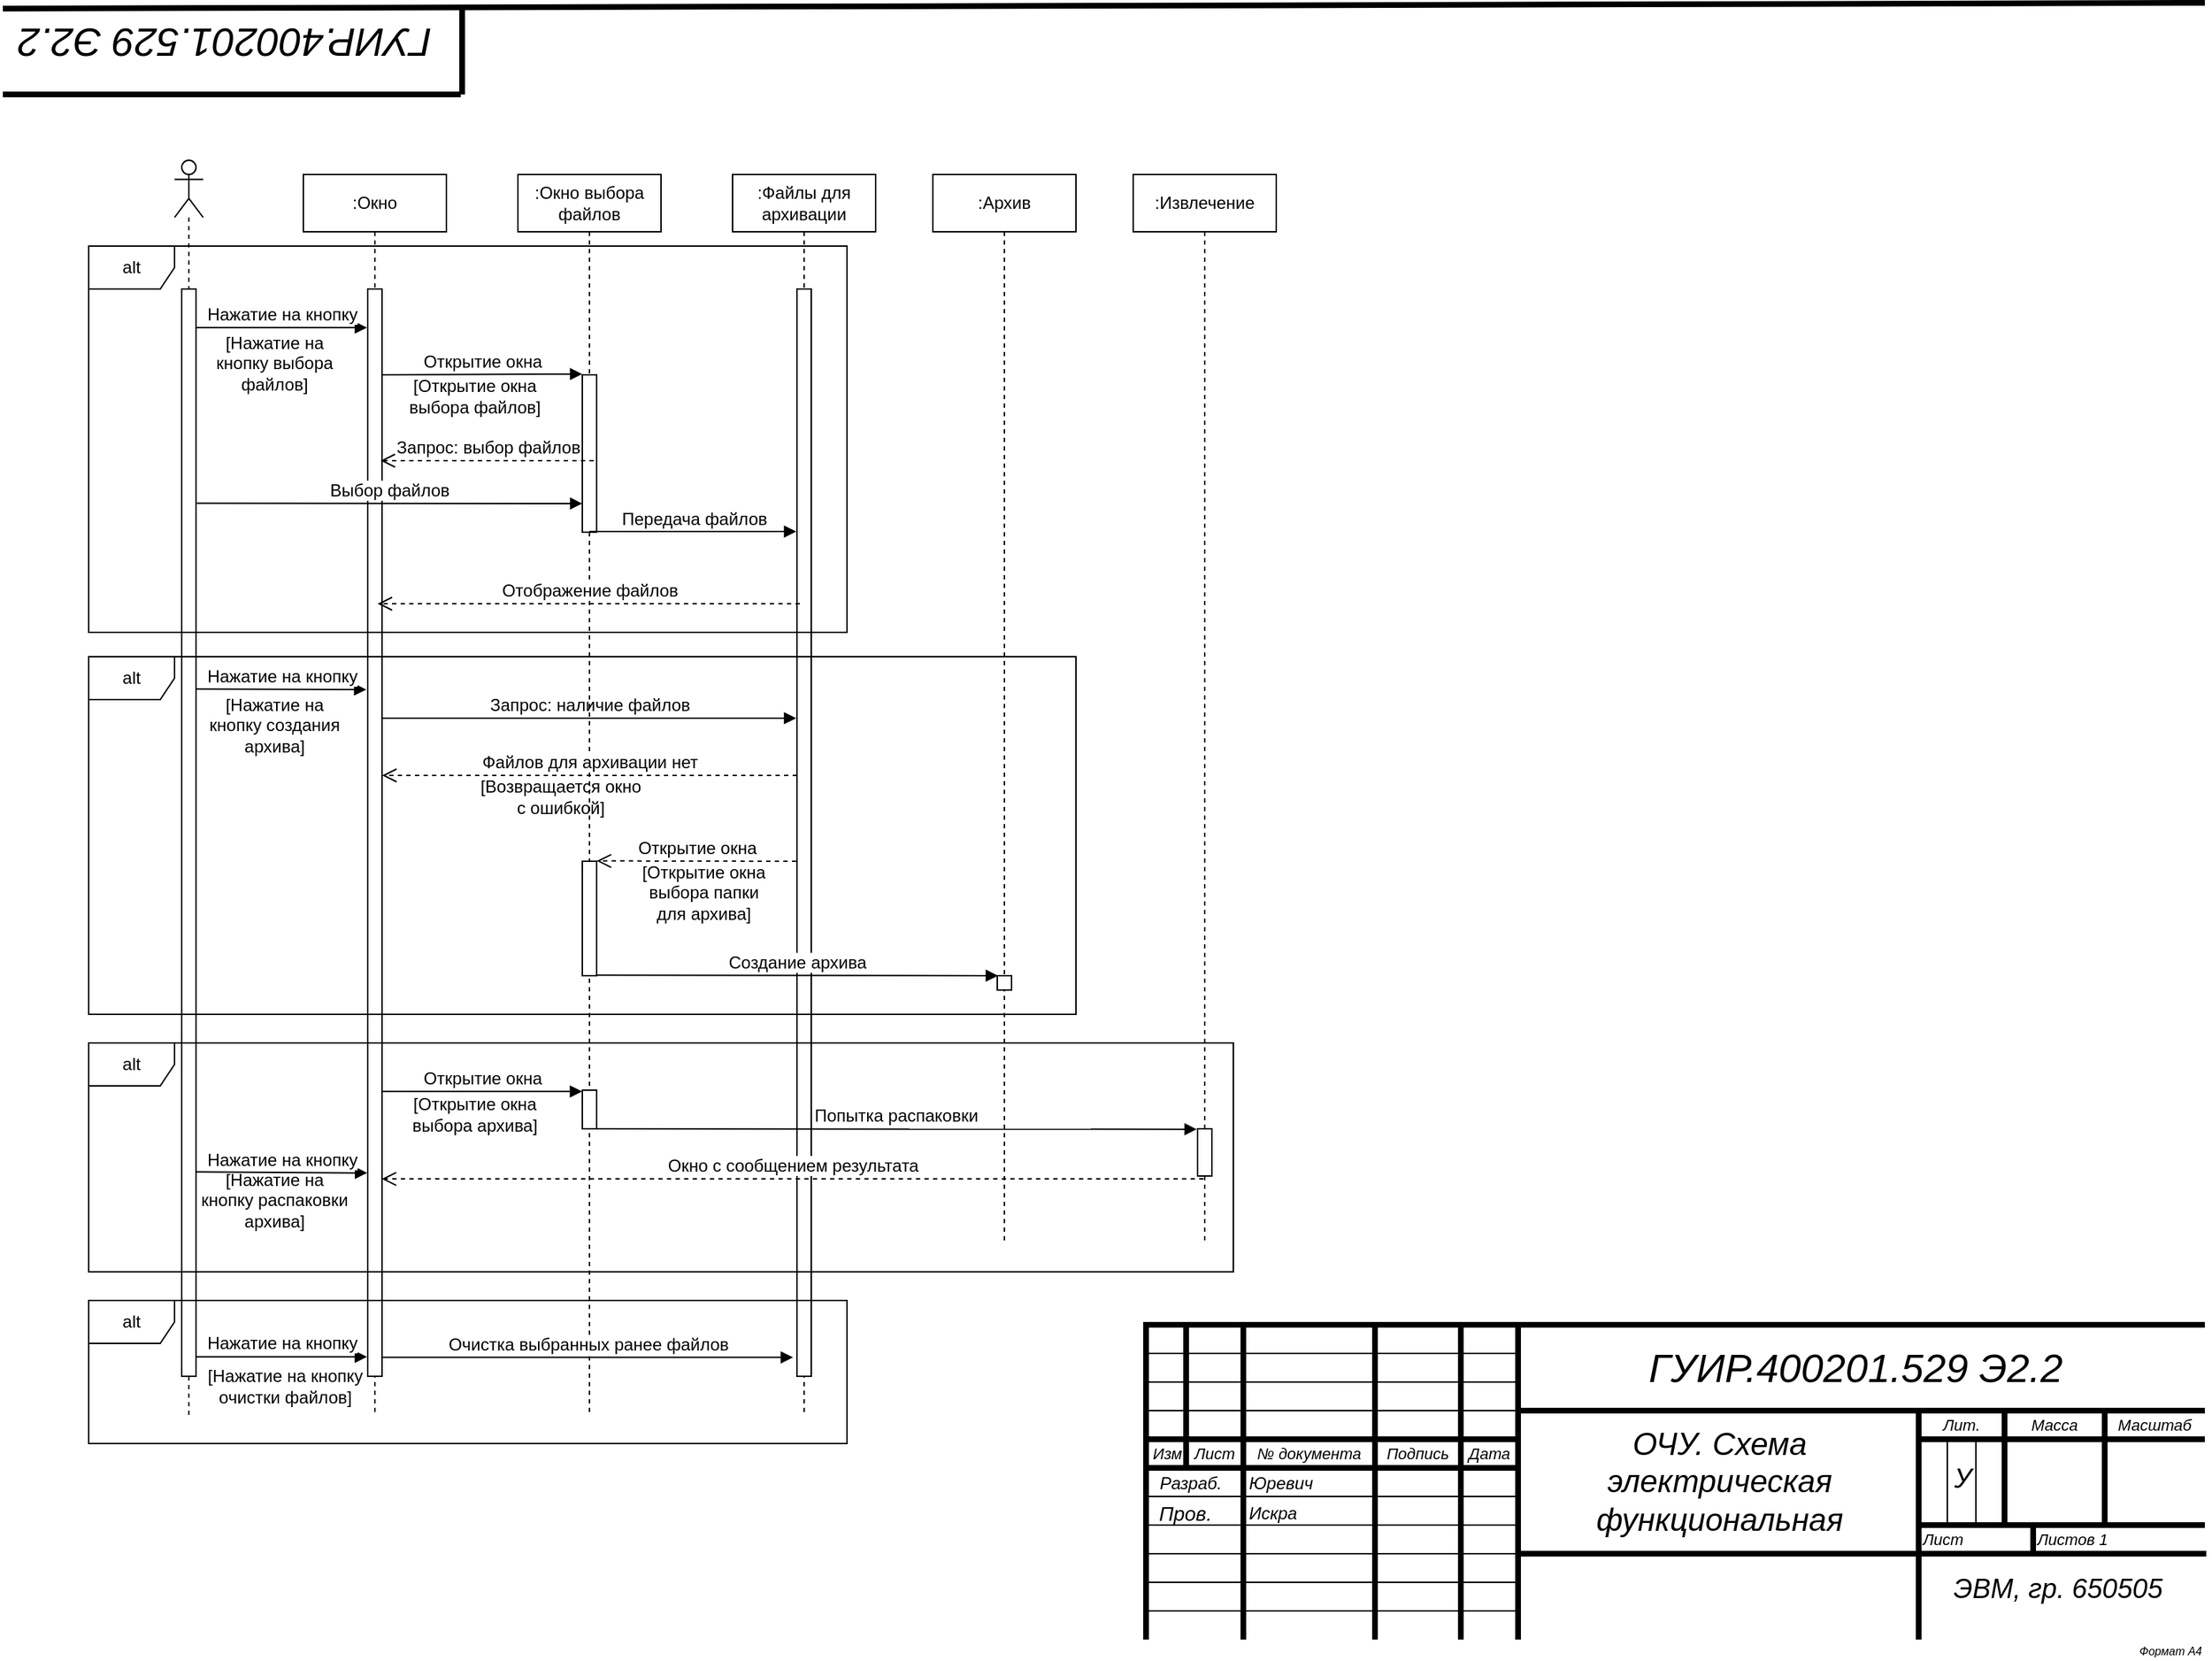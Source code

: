 <mxfile version="15.9.4" type="device"><diagram id="2gvVN6To1PtJv2spW5QZ" name="ОЧС"><mxGraphModel dx="377" dy="-80" grid="1" gridSize="10" guides="1" tooltips="1" connect="1" arrows="1" fold="1" page="1" pageScale="1" pageWidth="827" pageHeight="1169" math="0" shadow="0"><root><mxCell id="0"/><mxCell id="XRk5HXlgAd7yPp92EKwB-1" value="Соединительная линия" style="" parent="0"/><mxCell id="trj3cL9KiNtMHXFY_Z1T-5" value="" style="shape=umlLifeline;participant=umlActor;perimeter=lifelinePerimeter;whiteSpace=wrap;html=1;container=1;collapsible=0;recursiveResize=0;verticalAlign=top;spacingTop=36;outlineConnect=0;" vertex="1" parent="XRk5HXlgAd7yPp92EKwB-1"><mxGeometry x="1780" y="1283" width="20" height="877" as="geometry"/></mxCell><mxCell id="trj3cL9KiNtMHXFY_Z1T-6" value="" style="html=1;points=[];perimeter=orthogonalPerimeter;" vertex="1" parent="trj3cL9KiNtMHXFY_Z1T-5"><mxGeometry x="5" y="90" width="10" height="760" as="geometry"/></mxCell><mxCell id="trj3cL9KiNtMHXFY_Z1T-7" value=":Окно" style="shape=umlLifeline;perimeter=lifelinePerimeter;whiteSpace=wrap;html=1;container=1;collapsible=0;recursiveResize=0;outlineConnect=0;" vertex="1" parent="XRk5HXlgAd7yPp92EKwB-1"><mxGeometry x="1870" y="1293" width="100" height="867" as="geometry"/></mxCell><mxCell id="trj3cL9KiNtMHXFY_Z1T-11" value="" style="html=1;points=[];perimeter=orthogonalPerimeter;" vertex="1" parent="trj3cL9KiNtMHXFY_Z1T-7"><mxGeometry x="45" y="80" width="10" height="760" as="geometry"/></mxCell><mxCell id="trj3cL9KiNtMHXFY_Z1T-39" value="Запрос: наличие файлов" style="html=1;verticalAlign=bottom;endArrow=block;rounded=0;fontSize=12;sourcePerimeterSpacing=0;targetPerimeterSpacing=0;" edge="1" parent="trj3cL9KiNtMHXFY_Z1T-7"><mxGeometry width="80" relative="1" as="geometry"><mxPoint x="55" y="380" as="sourcePoint"/><mxPoint x="344.5" y="380" as="targetPoint"/></mxGeometry></mxCell><mxCell id="trj3cL9KiNtMHXFY_Z1T-8" value=":Файлы для&lt;br&gt;архивации" style="shape=umlLifeline;perimeter=lifelinePerimeter;whiteSpace=wrap;html=1;container=1;collapsible=0;recursiveResize=0;outlineConnect=0;" vertex="1" parent="XRk5HXlgAd7yPp92EKwB-1"><mxGeometry x="2170" y="1293" width="100" height="867" as="geometry"/></mxCell><mxCell id="trj3cL9KiNtMHXFY_Z1T-26" value="" style="html=1;points=[];perimeter=orthogonalPerimeter;fontSize=12;" vertex="1" parent="trj3cL9KiNtMHXFY_Z1T-8"><mxGeometry x="45" y="80" width="10" height="760" as="geometry"/></mxCell><mxCell id="trj3cL9KiNtMHXFY_Z1T-9" value=":Архив" style="shape=umlLifeline;perimeter=lifelinePerimeter;whiteSpace=wrap;html=1;container=1;collapsible=0;recursiveResize=0;outlineConnect=0;" vertex="1" parent="XRk5HXlgAd7yPp92EKwB-1"><mxGeometry x="2310" y="1293" width="100" height="747" as="geometry"/></mxCell><mxCell id="trj3cL9KiNtMHXFY_Z1T-46" value="" style="html=1;points=[];perimeter=orthogonalPerimeter;fontSize=12;" vertex="1" parent="trj3cL9KiNtMHXFY_Z1T-9"><mxGeometry x="45" y="560" width="10" height="10" as="geometry"/></mxCell><mxCell id="trj3cL9KiNtMHXFY_Z1T-10" value=":Извлечение" style="shape=umlLifeline;perimeter=lifelinePerimeter;whiteSpace=wrap;html=1;container=1;collapsible=0;recursiveResize=0;outlineConnect=0;" vertex="1" parent="XRk5HXlgAd7yPp92EKwB-1"><mxGeometry x="2450" y="1293" width="100" height="747" as="geometry"/></mxCell><mxCell id="trj3cL9KiNtMHXFY_Z1T-60" value="" style="html=1;points=[];perimeter=orthogonalPerimeter;fontSize=12;" vertex="1" parent="trj3cL9KiNtMHXFY_Z1T-10"><mxGeometry x="45" y="667" width="10" height="33" as="geometry"/></mxCell><mxCell id="trj3cL9KiNtMHXFY_Z1T-14" value="&lt;font style=&quot;font-size: 12px&quot;&gt;[Нажатие на кнопку выбора файлов]&lt;/font&gt;" style="text;html=1;strokeColor=none;fillColor=none;align=center;verticalAlign=middle;whiteSpace=wrap;rounded=0;" vertex="1" parent="XRk5HXlgAd7yPp92EKwB-1"><mxGeometry x="1800" y="1410" width="100" height="30" as="geometry"/></mxCell><mxCell id="trj3cL9KiNtMHXFY_Z1T-15" value=":Окно выбора файлов" style="shape=umlLifeline;perimeter=lifelinePerimeter;whiteSpace=wrap;html=1;container=1;collapsible=0;recursiveResize=0;outlineConnect=0;fontSize=12;" vertex="1" parent="XRk5HXlgAd7yPp92EKwB-1"><mxGeometry x="2020" y="1293" width="100" height="867" as="geometry"/></mxCell><mxCell id="trj3cL9KiNtMHXFY_Z1T-16" value="" style="html=1;points=[];perimeter=orthogonalPerimeter;fontSize=12;" vertex="1" parent="trj3cL9KiNtMHXFY_Z1T-15"><mxGeometry x="45" y="140" width="10" height="110" as="geometry"/></mxCell><mxCell id="trj3cL9KiNtMHXFY_Z1T-41" value="&lt;font style=&quot;font-size: 12px&quot;&gt;[Возвращается окно с ошибкой]&lt;/font&gt;" style="text;html=1;strokeColor=none;fillColor=none;align=center;verticalAlign=middle;whiteSpace=wrap;rounded=0;" vertex="1" parent="trj3cL9KiNtMHXFY_Z1T-15"><mxGeometry x="-30" y="420" width="120" height="30" as="geometry"/></mxCell><mxCell id="trj3cL9KiNtMHXFY_Z1T-42" value="" style="html=1;points=[];perimeter=orthogonalPerimeter;fontSize=12;" vertex="1" parent="trj3cL9KiNtMHXFY_Z1T-15"><mxGeometry x="45" y="480" width="10" height="80" as="geometry"/></mxCell><mxCell id="trj3cL9KiNtMHXFY_Z1T-44" value="Открытие окна" style="html=1;verticalAlign=bottom;endArrow=open;dashed=1;endSize=8;rounded=0;fontSize=12;sourcePerimeterSpacing=0;targetPerimeterSpacing=0;entryX=1.008;entryY=-0.003;entryDx=0;entryDy=0;entryPerimeter=0;" edge="1" parent="trj3cL9KiNtMHXFY_Z1T-15" target="trj3cL9KiNtMHXFY_Z1T-42"><mxGeometry relative="1" as="geometry"><mxPoint x="194.5" y="480" as="sourcePoint"/><mxPoint x="75" y="480" as="targetPoint"/></mxGeometry></mxCell><mxCell id="trj3cL9KiNtMHXFY_Z1T-59" value="Попытка распаковки" style="html=1;verticalAlign=bottom;endArrow=block;rounded=0;fontSize=12;sourcePerimeterSpacing=0;targetPerimeterSpacing=0;entryX=-0.058;entryY=0.011;entryDx=0;entryDy=0;entryPerimeter=0;" edge="1" parent="trj3cL9KiNtMHXFY_Z1T-15" target="trj3cL9KiNtMHXFY_Z1T-60"><mxGeometry width="80" relative="1" as="geometry"><mxPoint x="55" y="667" as="sourcePoint"/><mxPoint x="135" y="667" as="targetPoint"/></mxGeometry></mxCell><mxCell id="trj3cL9KiNtMHXFY_Z1T-61" value="" style="html=1;points=[];perimeter=orthogonalPerimeter;fontSize=12;" vertex="1" parent="trj3cL9KiNtMHXFY_Z1T-15"><mxGeometry x="45" y="640" width="10" height="27" as="geometry"/></mxCell><mxCell id="trj3cL9KiNtMHXFY_Z1T-19" value="Открытие окна" style="html=1;verticalAlign=bottom;endArrow=block;rounded=0;fontSize=12;sourcePerimeterSpacing=0;targetPerimeterSpacing=0;entryX=-0.006;entryY=-0.005;entryDx=0;entryDy=0;entryPerimeter=0;" edge="1" parent="XRk5HXlgAd7yPp92EKwB-1" target="trj3cL9KiNtMHXFY_Z1T-16"><mxGeometry width="80" relative="1" as="geometry"><mxPoint x="1925" y="1433" as="sourcePoint"/><mxPoint x="2060.5" y="1433" as="targetPoint"/></mxGeometry></mxCell><mxCell id="trj3cL9KiNtMHXFY_Z1T-20" value="&lt;font style=&quot;font-size: 12px&quot;&gt;[Открытие окна выбора файлов]&lt;/font&gt;" style="text;html=1;strokeColor=none;fillColor=none;align=center;verticalAlign=middle;whiteSpace=wrap;rounded=0;" vertex="1" parent="XRk5HXlgAd7yPp92EKwB-1"><mxGeometry x="1940" y="1433" width="100" height="30" as="geometry"/></mxCell><mxCell id="trj3cL9KiNtMHXFY_Z1T-21" value="Запрос: выбор файлов" style="html=1;verticalAlign=bottom;endArrow=open;dashed=1;endSize=8;rounded=0;fontSize=12;sourcePerimeterSpacing=0;targetPerimeterSpacing=0;" edge="1" parent="XRk5HXlgAd7yPp92EKwB-1"><mxGeometry relative="1" as="geometry"><mxPoint x="2073" y="1493" as="sourcePoint"/><mxPoint x="1924" y="1493" as="targetPoint"/></mxGeometry></mxCell><mxCell id="trj3cL9KiNtMHXFY_Z1T-22" value="Выбор файлов" style="html=1;verticalAlign=bottom;endArrow=block;rounded=0;fontSize=12;sourcePerimeterSpacing=0;targetPerimeterSpacing=0;entryX=-0.003;entryY=0.818;entryDx=0;entryDy=0;entryPerimeter=0;exitX=1.059;exitY=0.197;exitDx=0;exitDy=0;exitPerimeter=0;" edge="1" parent="XRk5HXlgAd7yPp92EKwB-1" source="trj3cL9KiNtMHXFY_Z1T-6" target="trj3cL9KiNtMHXFY_Z1T-16"><mxGeometry width="80" relative="1" as="geometry"><mxPoint x="1810" y="1523" as="sourcePoint"/><mxPoint x="2060" y="1523" as="targetPoint"/></mxGeometry></mxCell><mxCell id="trj3cL9KiNtMHXFY_Z1T-25" value="Передача файлов" style="html=1;verticalAlign=bottom;endArrow=block;rounded=0;fontSize=12;sourcePerimeterSpacing=0;targetPerimeterSpacing=0;" edge="1" parent="XRk5HXlgAd7yPp92EKwB-1"><mxGeometry width="80" relative="1" as="geometry"><mxPoint x="2070" y="1542.52" as="sourcePoint"/><mxPoint x="2214.5" y="1542.52" as="targetPoint"/></mxGeometry></mxCell><mxCell id="trj3cL9KiNtMHXFY_Z1T-35" value="Отображение файлов" style="html=1;verticalAlign=bottom;endArrow=open;dashed=1;endSize=8;rounded=0;fontSize=12;sourcePerimeterSpacing=0;targetPerimeterSpacing=0;" edge="1" parent="XRk5HXlgAd7yPp92EKwB-1"><mxGeometry relative="1" as="geometry"><mxPoint x="2217" y="1593" as="sourcePoint"/><mxPoint x="1921.929" y="1593" as="targetPoint"/></mxGeometry></mxCell><mxCell id="trj3cL9KiNtMHXFY_Z1T-37" value="Нажатие на кнопку" style="html=1;verticalAlign=bottom;endArrow=block;rounded=0;fontSize=12;sourcePerimeterSpacing=0;targetPerimeterSpacing=0;exitX=1.033;exitY=0.368;exitDx=0;exitDy=0;exitPerimeter=0;" edge="1" parent="XRk5HXlgAd7yPp92EKwB-1" source="trj3cL9KiNtMHXFY_Z1T-6"><mxGeometry width="80" relative="1" as="geometry"><mxPoint x="1800" y="1653" as="sourcePoint"/><mxPoint x="1914" y="1653" as="targetPoint"/></mxGeometry></mxCell><mxCell id="trj3cL9KiNtMHXFY_Z1T-38" value="&lt;font style=&quot;font-size: 12px&quot;&gt;[Нажатие на кнопку создания архива]&lt;/font&gt;" style="text;html=1;strokeColor=none;fillColor=none;align=center;verticalAlign=middle;whiteSpace=wrap;rounded=0;" vertex="1" parent="XRk5HXlgAd7yPp92EKwB-1"><mxGeometry x="1800" y="1663" width="100" height="30" as="geometry"/></mxCell><mxCell id="trj3cL9KiNtMHXFY_Z1T-40" value="Файлов для архивации нет" style="html=1;verticalAlign=bottom;endArrow=open;dashed=1;endSize=8;rounded=0;fontSize=12;sourcePerimeterSpacing=0;targetPerimeterSpacing=0;" edge="1" parent="XRk5HXlgAd7yPp92EKwB-1"><mxGeometry relative="1" as="geometry"><mxPoint x="2215" y="1713" as="sourcePoint"/><mxPoint x="1925.1" y="1713" as="targetPoint"/></mxGeometry></mxCell><mxCell id="trj3cL9KiNtMHXFY_Z1T-45" value="&lt;font style=&quot;font-size: 12px&quot;&gt;[Открытие окна выбора папки для архива]&lt;/font&gt;" style="text;html=1;strokeColor=none;fillColor=none;align=center;verticalAlign=middle;whiteSpace=wrap;rounded=0;" vertex="1" parent="XRk5HXlgAd7yPp92EKwB-1"><mxGeometry x="2100" y="1780" width="100" height="30" as="geometry"/></mxCell><mxCell id="trj3cL9KiNtMHXFY_Z1T-47" value="Создание архива" style="html=1;verticalAlign=bottom;endArrow=block;rounded=0;fontSize=12;sourcePerimeterSpacing=0;targetPerimeterSpacing=0;exitX=0.932;exitY=0.995;exitDx=0;exitDy=0;exitPerimeter=0;" edge="1" parent="XRk5HXlgAd7yPp92EKwB-1" source="trj3cL9KiNtMHXFY_Z1T-42"><mxGeometry width="80" relative="1" as="geometry"><mxPoint x="2096" y="1853" as="sourcePoint"/><mxPoint x="2355.5" y="1853" as="targetPoint"/></mxGeometry></mxCell><mxCell id="trj3cL9KiNtMHXFY_Z1T-50" value="Нажатие на кнопку" style="html=1;verticalAlign=bottom;endArrow=block;rounded=0;fontSize=12;sourcePerimeterSpacing=0;targetPerimeterSpacing=0;exitX=1.004;exitY=0.812;exitDx=0;exitDy=0;entryX=-0.038;entryY=0.813;entryDx=0;entryDy=0;entryPerimeter=0;exitPerimeter=0;" edge="1" parent="XRk5HXlgAd7yPp92EKwB-1" source="trj3cL9KiNtMHXFY_Z1T-6" target="trj3cL9KiNtMHXFY_Z1T-11"><mxGeometry width="80" relative="1" as="geometry"><mxPoint x="1900" y="1970" as="sourcePoint"/><mxPoint x="1910" y="1991" as="targetPoint"/></mxGeometry></mxCell><mxCell id="trj3cL9KiNtMHXFY_Z1T-52" value="&lt;font style=&quot;font-size: 12px&quot;&gt;[Нажатие на кнопку распаковки архива]&lt;/font&gt;" style="text;html=1;strokeColor=none;fillColor=none;align=center;verticalAlign=middle;whiteSpace=wrap;rounded=0;" vertex="1" parent="XRk5HXlgAd7yPp92EKwB-1"><mxGeometry x="1795" y="1980" width="110" height="60" as="geometry"/></mxCell><mxCell id="trj3cL9KiNtMHXFY_Z1T-57" value="Открытие окна" style="html=1;verticalAlign=bottom;endArrow=block;rounded=0;fontSize=12;sourcePerimeterSpacing=0;targetPerimeterSpacing=0;entryX=-0.015;entryY=0.034;entryDx=0;entryDy=0;entryPerimeter=0;" edge="1" parent="XRk5HXlgAd7yPp92EKwB-1" source="trj3cL9KiNtMHXFY_Z1T-11" target="trj3cL9KiNtMHXFY_Z1T-61"><mxGeometry width="80" relative="1" as="geometry"><mxPoint x="1985.44" y="1940" as="sourcePoint"/><mxPoint x="2065.44" y="1940" as="targetPoint"/></mxGeometry></mxCell><mxCell id="trj3cL9KiNtMHXFY_Z1T-58" value="&lt;font style=&quot;font-size: 12px&quot;&gt;[Открытие окна выбора архива]&lt;/font&gt;" style="text;html=1;strokeColor=none;fillColor=none;align=center;verticalAlign=middle;whiteSpace=wrap;rounded=0;" vertex="1" parent="XRk5HXlgAd7yPp92EKwB-1"><mxGeometry x="1940" y="1935" width="100" height="30" as="geometry"/></mxCell><mxCell id="trj3cL9KiNtMHXFY_Z1T-62" value="Окно с сообщением результата" style="html=1;verticalAlign=bottom;endArrow=open;dashed=1;endSize=8;rounded=0;fontSize=12;sourcePerimeterSpacing=0;targetPerimeterSpacing=0;exitX=-0.086;exitY=1.062;exitDx=0;exitDy=0;exitPerimeter=0;" edge="1" parent="XRk5HXlgAd7yPp92EKwB-1"><mxGeometry relative="1" as="geometry"><mxPoint x="2499.14" y="1995.046" as="sourcePoint"/><mxPoint x="1924.81" y="1995.046" as="targetPoint"/></mxGeometry></mxCell><mxCell id="trj3cL9KiNtMHXFY_Z1T-64" value="Нажатие на кнопку" style="html=1;verticalAlign=bottom;endArrow=block;rounded=0;fontSize=12;sourcePerimeterSpacing=0;targetPerimeterSpacing=0;" edge="1" parent="XRk5HXlgAd7yPp92EKwB-1"><mxGeometry width="80" relative="1" as="geometry"><mxPoint x="1795" y="2119.43" as="sourcePoint"/><mxPoint x="1914.5" y="2119.43" as="targetPoint"/></mxGeometry></mxCell><mxCell id="trj3cL9KiNtMHXFY_Z1T-65" value="&lt;font style=&quot;font-size: 12px&quot;&gt;[Нажатие на кнопку очистки файлов]&lt;/font&gt;" style="text;html=1;strokeColor=none;fillColor=none;align=center;verticalAlign=middle;whiteSpace=wrap;rounded=0;" vertex="1" parent="XRk5HXlgAd7yPp92EKwB-1"><mxGeometry x="1800" y="2110" width="115" height="60" as="geometry"/></mxCell><mxCell id="trj3cL9KiNtMHXFY_Z1T-66" value="Очистка выбранных ранее файлов" style="html=1;verticalAlign=bottom;endArrow=block;rounded=0;fontSize=12;sourcePerimeterSpacing=0;targetPerimeterSpacing=0;entryX=-0.276;entryY=0.997;entryDx=0;entryDy=0;entryPerimeter=0;" edge="1" parent="XRk5HXlgAd7yPp92EKwB-1"><mxGeometry width="80" relative="1" as="geometry"><mxPoint x="1925" y="2119.81" as="sourcePoint"/><mxPoint x="2212.24" y="2119.81" as="targetPoint"/></mxGeometry></mxCell><mxCell id="trj3cL9KiNtMHXFY_Z1T-72" value="Нажатие на кнопку" style="html=1;verticalAlign=bottom;endArrow=block;rounded=0;fontSize=12;sourcePerimeterSpacing=0;targetPerimeterSpacing=0;" edge="1" parent="XRk5HXlgAd7yPp92EKwB-1"><mxGeometry width="80" relative="1" as="geometry"><mxPoint x="1795" y="1400" as="sourcePoint"/><mxPoint x="1914.5" y="1400" as="targetPoint"/></mxGeometry></mxCell><mxCell id="C4HPwR_ArU73TJTBeOh2-1" value="РАМКА" style="" parent="0"/><mxCell id="C4HPwR_ArU73TJTBeOh2-3" style="vsdxID=140;fillColor=none;gradientColor=none;shape=stencil(nY9LDoAgDERP0z3SI/i5BwkoRAUC+Lu9kGo0Lt3NtK/tFLCOWngFnMUU3Kg2I5MGbIBzY7UKJmUF2ALWvQtqCG6xkrwXhSxqdmvZsNNcxViZ4ewgT64jdDL2hf4E7wsXmsWThd549765c4l+xvYE);strokeColor=#000000;strokeWidth=4;spacingTop=-1;spacingBottom=-1;spacingLeft=-1;spacingRight=-1;labelBackgroundColor=#ffffff;rounded=0;html=1;whiteSpace=wrap;" parent="C4HPwR_ArU73TJTBeOh2-1" vertex="1"><mxGeometry x="2459" y="2097" width="740" height="220" as="geometry"/></mxCell><mxCell id="C4HPwR_ArU73TJTBeOh2-4" style="vsdxID=165;edgeStyle=none;startArrow=none;endArrow=none;startSize=5;endSize=5;strokeWidth=4;strokeColor=#000000;spacingTop=-1;spacingBottom=-1;spacingLeft=-1;spacingRight=-1;verticalAlign=middle;html=1;labelBackgroundColor=#ffffff;rounded=0;" parent="C4HPwR_ArU73TJTBeOh2-1" edge="1"><mxGeometry relative="1" as="geometry"><Array as="points"/><mxPoint x="2487" y="2097" as="sourcePoint"/><mxPoint x="2487" y="2197" as="targetPoint"/></mxGeometry></mxCell><mxCell id="C4HPwR_ArU73TJTBeOh2-5" style="vsdxID=164;edgeStyle=none;startArrow=none;endArrow=none;startSize=5;endSize=5;strokeColor=#000000;spacingTop=-1;spacingBottom=-1;spacingLeft=-1;spacingRight=-1;verticalAlign=middle;html=1;labelBackgroundColor=#ffffff;rounded=0;" parent="C4HPwR_ArU73TJTBeOh2-1" edge="1"><mxGeometry relative="1" as="geometry"><mxPoint as="offset"/><Array as="points"/><mxPoint x="2459" y="2297" as="sourcePoint"/><mxPoint x="2719" y="2297" as="targetPoint"/></mxGeometry></mxCell><mxCell id="C4HPwR_ArU73TJTBeOh2-6" style="vsdxID=163;edgeStyle=none;startArrow=none;endArrow=none;startSize=5;endSize=5;strokeColor=#000000;spacingTop=-1;spacingBottom=-1;spacingLeft=-1;spacingRight=-1;verticalAlign=middle;html=1;labelBackgroundColor=#ffffff;rounded=0;" parent="C4HPwR_ArU73TJTBeOh2-1" edge="1"><mxGeometry relative="1" as="geometry"><mxPoint as="offset"/><Array as="points"/><mxPoint x="2459" y="2277" as="sourcePoint"/><mxPoint x="2719" y="2277" as="targetPoint"/></mxGeometry></mxCell><mxCell id="C4HPwR_ArU73TJTBeOh2-7" style="vsdxID=162;edgeStyle=none;startArrow=none;endArrow=none;startSize=5;endSize=5;strokeColor=#000000;spacingTop=-1;spacingBottom=-1;spacingLeft=-1;spacingRight=-1;verticalAlign=middle;html=1;labelBackgroundColor=#ffffff;rounded=0;" parent="C4HPwR_ArU73TJTBeOh2-1" edge="1"><mxGeometry relative="1" as="geometry"><mxPoint as="offset"/><Array as="points"/><mxPoint x="2459" y="2257" as="sourcePoint"/><mxPoint x="2720" y="2257" as="targetPoint"/></mxGeometry></mxCell><mxCell id="C4HPwR_ArU73TJTBeOh2-8" style="vsdxID=161;edgeStyle=none;startArrow=none;endArrow=none;startSize=5;endSize=5;strokeColor=#000000;spacingTop=-1;spacingBottom=-1;spacingLeft=-1;spacingRight=-1;verticalAlign=middle;html=1;labelBackgroundColor=#ffffff;rounded=0;" parent="C4HPwR_ArU73TJTBeOh2-1" edge="1"><mxGeometry relative="1" as="geometry"><mxPoint as="offset"/><Array as="points"/><mxPoint x="2459" y="2237" as="sourcePoint"/><mxPoint x="2719" y="2237" as="targetPoint"/></mxGeometry></mxCell><mxCell id="C4HPwR_ArU73TJTBeOh2-9" style="vsdxID=160;edgeStyle=none;startArrow=none;endArrow=none;startSize=5;endSize=5;strokeColor=#000000;spacingTop=-1;spacingBottom=-1;spacingLeft=-1;spacingRight=-1;verticalAlign=middle;html=1;labelBackgroundColor=#ffffff;rounded=0;" parent="C4HPwR_ArU73TJTBeOh2-1" edge="1"><mxGeometry relative="1" as="geometry"><mxPoint as="offset"/><Array as="points"/><mxPoint x="2459" y="2217" as="sourcePoint"/><mxPoint x="2719" y="2217" as="targetPoint"/></mxGeometry></mxCell><mxCell id="C4HPwR_ArU73TJTBeOh2-10" style="vsdxID=159;edgeStyle=none;startArrow=none;endArrow=none;startSize=5;endSize=5;strokeWidth=4;strokeColor=#000000;spacingTop=-1;spacingBottom=-1;spacingLeft=-1;spacingRight=-1;verticalAlign=middle;html=1;labelBackgroundColor=#ffffff;rounded=0;" parent="C4HPwR_ArU73TJTBeOh2-1" edge="1"><mxGeometry relative="1" as="geometry"><mxPoint as="offset"/><Array as="points"/><mxPoint x="2459" y="2197" as="sourcePoint"/><mxPoint x="2719" y="2197" as="targetPoint"/></mxGeometry></mxCell><mxCell id="C4HPwR_ArU73TJTBeOh2-11" style="vsdxID=158;edgeStyle=none;startArrow=none;endArrow=none;startSize=5;endSize=5;strokeWidth=4;strokeColor=#000000;spacingTop=-1;spacingBottom=-1;spacingLeft=-1;spacingRight=-1;verticalAlign=middle;html=1;labelBackgroundColor=#ffffff;rounded=0;" parent="C4HPwR_ArU73TJTBeOh2-1" edge="1"><mxGeometry relative="1" as="geometry"><mxPoint as="offset"/><Array as="points"/><mxPoint x="2459" y="2177" as="sourcePoint"/><mxPoint x="2719" y="2177" as="targetPoint"/></mxGeometry></mxCell><mxCell id="C4HPwR_ArU73TJTBeOh2-12" style="vsdxID=157;edgeStyle=none;startArrow=none;endArrow=none;startSize=5;endSize=5;strokeColor=#000000;spacingTop=-1;spacingBottom=-1;spacingLeft=-1;spacingRight=-1;verticalAlign=middle;html=1;labelBackgroundColor=#ffffff;rounded=0;" parent="C4HPwR_ArU73TJTBeOh2-1" edge="1"><mxGeometry relative="1" as="geometry"><mxPoint as="offset"/><Array as="points"/><mxPoint x="2459" y="2157" as="sourcePoint"/><mxPoint x="2719" y="2157" as="targetPoint"/></mxGeometry></mxCell><mxCell id="C4HPwR_ArU73TJTBeOh2-13" style="vsdxID=156;edgeStyle=none;startArrow=none;endArrow=none;startSize=5;endSize=5;strokeColor=#000000;spacingTop=-1;spacingBottom=-1;spacingLeft=-1;spacingRight=-1;verticalAlign=middle;html=1;labelBackgroundColor=#ffffff;rounded=0;" parent="C4HPwR_ArU73TJTBeOh2-1" edge="1"><mxGeometry relative="1" as="geometry"><mxPoint as="offset"/><Array as="points"/><mxPoint x="2459" y="2137" as="sourcePoint"/><mxPoint x="2719" y="2137" as="targetPoint"/></mxGeometry></mxCell><mxCell id="C4HPwR_ArU73TJTBeOh2-14" style="vsdxID=155;edgeStyle=none;startArrow=none;endArrow=none;startSize=5;endSize=5;strokeColor=#000000;spacingTop=-1;spacingBottom=-1;spacingLeft=-1;spacingRight=-1;verticalAlign=middle;html=1;labelBackgroundColor=#ffffff;rounded=0;" parent="C4HPwR_ArU73TJTBeOh2-1" edge="1"><mxGeometry relative="1" as="geometry"><mxPoint as="offset"/><Array as="points"/><mxPoint x="2459" y="2117" as="sourcePoint"/><mxPoint x="2719" y="2117" as="targetPoint"/></mxGeometry></mxCell><mxCell id="C4HPwR_ArU73TJTBeOh2-15" style="vsdxID=154;edgeStyle=none;startArrow=none;endArrow=none;startSize=5;endSize=5;strokeWidth=4;strokeColor=#000000;spacingTop=-1;spacingBottom=-1;spacingLeft=-1;spacingRight=-1;verticalAlign=middle;html=1;labelBackgroundColor=#ffffff;rounded=0;" parent="C4HPwR_ArU73TJTBeOh2-1" edge="1"><mxGeometry relative="1" as="geometry"><Array as="points"/><mxPoint x="2527" y="2097" as="sourcePoint"/><mxPoint x="2527" y="2317" as="targetPoint"/></mxGeometry></mxCell><mxCell id="C4HPwR_ArU73TJTBeOh2-16" style="vsdxID=153;edgeStyle=none;startArrow=none;endArrow=none;startSize=5;endSize=5;strokeWidth=4;strokeColor=#000000;spacingTop=-1;spacingBottom=-1;spacingLeft=-1;spacingRight=-1;verticalAlign=middle;html=1;labelBackgroundColor=#ffffff;rounded=0;" parent="C4HPwR_ArU73TJTBeOh2-1" edge="1"><mxGeometry relative="1" as="geometry"><Array as="points"/><mxPoint x="2619" y="2097" as="sourcePoint"/><mxPoint x="2619" y="2317" as="targetPoint"/></mxGeometry></mxCell><mxCell id="C4HPwR_ArU73TJTBeOh2-17" style="vsdxID=152;edgeStyle=none;startArrow=none;endArrow=none;startSize=5;endSize=5;strokeWidth=4;strokeColor=#000000;spacingTop=-1;spacingBottom=-1;spacingLeft=-1;spacingRight=-1;verticalAlign=middle;html=1;labelBackgroundColor=#ffffff;rounded=0;" parent="C4HPwR_ArU73TJTBeOh2-1" edge="1"><mxGeometry relative="1" as="geometry"><Array as="points"/><mxPoint x="2679" y="2097" as="sourcePoint"/><mxPoint x="2679" y="2317" as="targetPoint"/></mxGeometry></mxCell><mxCell id="C4HPwR_ArU73TJTBeOh2-18" style="vsdxID=151;edgeStyle=none;startArrow=none;endArrow=none;startSize=5;endSize=5;strokeWidth=4;strokeColor=#000000;spacingTop=-1;spacingBottom=-1;spacingLeft=-1;spacingRight=-1;verticalAlign=middle;html=1;labelBackgroundColor=#ffffff;rounded=0;" parent="C4HPwR_ArU73TJTBeOh2-1" edge="1"><mxGeometry relative="1" as="geometry"><Array as="points"/><mxPoint x="3129" y="2157" as="sourcePoint"/><mxPoint x="3129" y="2237" as="targetPoint"/></mxGeometry></mxCell><mxCell id="C4HPwR_ArU73TJTBeOh2-19" style="vsdxID=150;edgeStyle=none;startArrow=none;endArrow=none;startSize=5;endSize=5;strokeWidth=4;strokeColor=#000000;spacingTop=-1;spacingBottom=-1;spacingLeft=-1;spacingRight=-1;verticalAlign=middle;html=1;labelBackgroundColor=#ffffff;rounded=0;" parent="C4HPwR_ArU73TJTBeOh2-1" edge="1"><mxGeometry relative="1" as="geometry"><Array as="points"/><mxPoint x="3079" y="2237" as="sourcePoint"/><mxPoint x="3079" y="2257" as="targetPoint"/></mxGeometry></mxCell><mxCell id="C4HPwR_ArU73TJTBeOh2-20" style="vsdxID=149;edgeStyle=none;startArrow=none;endArrow=none;startSize=5;endSize=5;strokeColor=#000000;spacingTop=-1;spacingBottom=-1;spacingLeft=-1;spacingRight=-1;verticalAlign=middle;html=1;labelBackgroundColor=#ffffff;rounded=0;" parent="C4HPwR_ArU73TJTBeOh2-1" edge="1"><mxGeometry relative="1" as="geometry"><Array as="points"/><mxPoint x="3039" y="2177" as="sourcePoint"/><mxPoint x="3039" y="2237" as="targetPoint"/></mxGeometry></mxCell><mxCell id="C4HPwR_ArU73TJTBeOh2-21" style="vsdxID=184;edgeStyle=none;startArrow=none;endArrow=none;startSize=5;endSize=5;strokeWidth=4;strokeColor=#000000;spacingTop=-1;spacingBottom=-1;spacingLeft=-1;spacingRight=-1;verticalAlign=middle;html=1;labelBackgroundColor=#ffffff;rounded=0;" parent="C4HPwR_ArU73TJTBeOh2-1" edge="1"><mxGeometry relative="1" as="geometry"><Array as="points"/><mxPoint x="3199" y="1173" as="sourcePoint"/><mxPoint x="1660" y="1177" as="targetPoint"/></mxGeometry></mxCell><mxCell id="C4HPwR_ArU73TJTBeOh2-22" style="vsdxID=148;edgeStyle=none;startArrow=none;endArrow=none;startSize=5;endSize=5;strokeColor=#000000;spacingTop=-1;spacingBottom=-1;spacingLeft=-1;spacingRight=-1;verticalAlign=middle;html=1;labelBackgroundColor=#ffffff;rounded=0;" parent="C4HPwR_ArU73TJTBeOh2-1" edge="1"><mxGeometry relative="1" as="geometry"><Array as="points"/><mxPoint x="3019" y="2177" as="sourcePoint"/><mxPoint x="3019" y="2237" as="targetPoint"/></mxGeometry></mxCell><mxCell id="C4HPwR_ArU73TJTBeOh2-23" style="vsdxID=445;edgeStyle=none;startArrow=none;endArrow=none;startSize=5;endSize=5;strokeWidth=4;strokeColor=#000000;spacingTop=-1;spacingBottom=-1;spacingLeft=-1;spacingRight=-1;verticalAlign=middle;html=1;labelBackgroundColor=#ffffff;rounded=0;" parent="C4HPwR_ArU73TJTBeOh2-1" edge="1"><mxGeometry relative="1" as="geometry"><Array as="points"/><mxPoint x="1981" y="1176" as="sourcePoint"/><mxPoint x="1981" y="1237" as="targetPoint"/></mxGeometry></mxCell><mxCell id="C4HPwR_ArU73TJTBeOh2-26" style="vsdxID=444;edgeStyle=none;startArrow=none;endArrow=none;startSize=5;endSize=5;strokeWidth=4;strokeColor=#000000;spacingTop=-1;spacingBottom=-1;spacingLeft=-1;spacingRight=-1;verticalAlign=middle;html=1;labelBackgroundColor=#ffffff;rounded=0;" parent="C4HPwR_ArU73TJTBeOh2-1" edge="1"><mxGeometry relative="1" as="geometry"><Array as="points"/><mxPoint x="1980" y="1237" as="sourcePoint"/><mxPoint x="1660" y="1237" as="targetPoint"/></mxGeometry></mxCell><mxCell id="C4HPwR_ArU73TJTBeOh2-27" style="vsdxID=147;edgeStyle=none;startArrow=none;endArrow=none;startSize=5;endSize=5;strokeWidth=4;strokeColor=#000000;spacingTop=-1;spacingBottom=-1;spacingLeft=-1;spacingRight=-1;verticalAlign=middle;html=1;labelBackgroundColor=#ffffff;rounded=0;" parent="C4HPwR_ArU73TJTBeOh2-1" edge="1"><mxGeometry relative="1" as="geometry"><Array as="points"/><mxPoint x="3059" y="2157" as="sourcePoint"/><mxPoint x="3059" y="2237" as="targetPoint"/></mxGeometry></mxCell><mxCell id="C4HPwR_ArU73TJTBeOh2-28" style="vsdxID=146;edgeStyle=none;startArrow=none;endArrow=none;startSize=5;endSize=5;strokeWidth=4;strokeColor=#000000;spacingTop=-1;spacingBottom=-1;spacingLeft=-1;spacingRight=-1;verticalAlign=middle;html=1;labelBackgroundColor=#ffffff;rounded=0;" parent="C4HPwR_ArU73TJTBeOh2-1" edge="1"><mxGeometry relative="1" as="geometry"><mxPoint as="offset"/><Array as="points"/><mxPoint x="2999" y="2237" as="sourcePoint"/><mxPoint x="3199" y="2237" as="targetPoint"/></mxGeometry></mxCell><mxCell id="C4HPwR_ArU73TJTBeOh2-29" style="vsdxID=145;edgeStyle=none;startArrow=none;endArrow=none;startSize=5;endSize=5;strokeWidth=4;strokeColor=#000000;spacingTop=-1;spacingBottom=-1;spacingLeft=-1;spacingRight=-1;verticalAlign=middle;html=1;labelBackgroundColor=#ffffff;rounded=0;" parent="C4HPwR_ArU73TJTBeOh2-1" edge="1"><mxGeometry relative="1" as="geometry"><mxPoint as="offset"/><Array as="points"/><mxPoint x="2999" y="2177" as="sourcePoint"/><mxPoint x="3199" y="2177" as="targetPoint"/></mxGeometry></mxCell><mxCell id="C4HPwR_ArU73TJTBeOh2-30" style="vsdxID=144;edgeStyle=none;startArrow=none;endArrow=none;startSize=5;endSize=5;strokeWidth=4;strokeColor=#000000;spacingTop=-1;spacingBottom=-1;spacingLeft=-1;spacingRight=-1;verticalAlign=middle;html=1;labelBackgroundColor=#ffffff;rounded=0;" parent="C4HPwR_ArU73TJTBeOh2-1" edge="1"><mxGeometry relative="1" as="geometry"><Array as="points"/><mxPoint x="2999" y="2157" as="sourcePoint"/><mxPoint x="2999" y="2317" as="targetPoint"/></mxGeometry></mxCell><mxCell id="C4HPwR_ArU73TJTBeOh2-31" style="vsdxID=143;edgeStyle=none;startArrow=none;endArrow=none;startSize=5;endSize=5;strokeWidth=4;strokeColor=#000000;spacingTop=-1;spacingBottom=-1;spacingLeft=-1;spacingRight=-1;verticalAlign=middle;html=1;labelBackgroundColor=#ffffff;rounded=0;" parent="C4HPwR_ArU73TJTBeOh2-1" edge="1"><mxGeometry relative="1" as="geometry"><Array as="points"/><mxPoint x="3200" y="2257" as="sourcePoint"/><mxPoint x="2720" y="2257" as="targetPoint"/></mxGeometry></mxCell><mxCell id="C4HPwR_ArU73TJTBeOh2-32" style="vsdxID=142;edgeStyle=none;startArrow=none;endArrow=none;startSize=5;endSize=5;strokeWidth=4;strokeColor=#000000;spacingTop=-1;spacingBottom=-1;spacingLeft=-1;spacingRight=-1;verticalAlign=middle;html=1;labelBackgroundColor=#ffffff;rounded=0;" parent="C4HPwR_ArU73TJTBeOh2-1" edge="1"><mxGeometry relative="1" as="geometry"><Array as="points"/><mxPoint x="2719" y="2097" as="sourcePoint"/><mxPoint x="2719" y="2317" as="targetPoint"/></mxGeometry></mxCell><mxCell id="C4HPwR_ArU73TJTBeOh2-33" style="vsdxID=141;edgeStyle=none;startArrow=none;endArrow=none;startSize=5;endSize=5;strokeWidth=4;strokeColor=#000000;spacingTop=-1;spacingBottom=-1;spacingLeft=-1;spacingRight=-1;verticalAlign=middle;html=1;labelBackgroundColor=#ffffff;rounded=0;" parent="C4HPwR_ArU73TJTBeOh2-1" edge="1"><mxGeometry relative="1" as="geometry"><Array as="points"/><mxPoint x="3199" y="2157" as="sourcePoint"/><mxPoint x="2719" y="2157" as="targetPoint"/></mxGeometry></mxCell><mxCell id="C4HPwR_ArU73TJTBeOh2-35" value="&lt;font style=&quot;font-size:11px;font-family:Arial;color:#000000;direction:ltr;letter-spacing:0px;line-height:120%;opacity:1&quot;&gt;&lt;i&gt;Изм&lt;br/&gt;&lt;/i&gt;&lt;/font&gt;" style="verticalAlign=middle;align=center;vsdxID=166;fillColor=none;gradientColor=none;shape=stencil(nZBLDoAgDERP0z3SIyjew0SURgSD+Lu9kMZoXLhwN9O+tukAlrNpJg1SzDH4QW/URgNYgZTkjA4UkwJUgGXng+6DX1zLfmoymdXo17xh5zmRJ6Q42BWCfc2oJfdAr+Yv+AP9Cb7OJ3H/2JG1HNGz/84klThPVCc=);strokeColor=none;strokeWidth=4;spacingTop=-1;spacingBottom=-1;spacingLeft=-1;spacingRight=-1;labelBackgroundColor=none;rounded=0;html=1;whiteSpace=wrap;" parent="C4HPwR_ArU73TJTBeOh2-1" vertex="1"><mxGeometry x="2460" y="2179" width="28" height="16" as="geometry"/></mxCell><mxCell id="C4HPwR_ArU73TJTBeOh2-36" value="&lt;font style=&quot;font-size:11px;font-family:Arial;color:#000000;direction:ltr;letter-spacing:0px;line-height:120%;opacity:1&quot;&gt;&lt;i&gt;Лист&lt;br/&gt;&lt;/i&gt;&lt;/font&gt;" style="verticalAlign=middle;align=center;vsdxID=167;fillColor=none;gradientColor=none;shape=stencil(nZBLDoAgDERP0z3SIyjew0SURgSD+Lu9kMZoXLhwN9O+tukAlrNpJg1SzDH4QW/URgNYgZTkjA4UkwJUgGXng+6DX1zLfmoymdXo17xh5zmRJ6Q42BWCfc2oJfdAr+Yv+AP9Cb7OJ3H/2JG1HNGz/84klThPVCc=);strokeColor=none;strokeWidth=4;spacingTop=-1;spacingBottom=-1;spacingLeft=-1;spacingRight=-1;labelBackgroundColor=none;rounded=0;html=1;whiteSpace=wrap;" parent="C4HPwR_ArU73TJTBeOh2-1" vertex="1"><mxGeometry x="2489" y="2179" width="36" height="16" as="geometry"/></mxCell><mxCell id="C4HPwR_ArU73TJTBeOh2-85" value="&lt;font style=&quot;font-size:11px;font-family:Arial;color:#000000;direction:ltr;letter-spacing:0px;line-height:120%;opacity:1&quot;&gt;&lt;i&gt;№ документа&lt;br/&gt;&lt;/i&gt;&lt;/font&gt;" style="verticalAlign=middle;align=center;vsdxID=168;fillColor=none;gradientColor=none;shape=stencil(nZBLDoAgDERP0z3SIyjew0SURgSD+Lu9kMZoXLhwN9O+tukAlrNpJg1SzDH4QW/URgNYgZTkjA4UkwJUgGXng+6DX1zLfmoymdXo17xh5zmRJ6Q42BWCfc2oJfdAr+Yv+AP9Cb7OJ3H/2JG1HNGz/84klThPVCc=);strokeColor=none;strokeWidth=4;spacingTop=-1;spacingBottom=-1;spacingLeft=-1;spacingRight=-1;labelBackgroundColor=none;rounded=0;html=1;whiteSpace=wrap;" parent="C4HPwR_ArU73TJTBeOh2-1" vertex="1"><mxGeometry x="2529" y="2179" width="88" height="16" as="geometry"/></mxCell><mxCell id="C4HPwR_ArU73TJTBeOh2-86" value="&lt;font style=&quot;font-size:11px;font-family:Arial;color:#000000;direction:ltr;letter-spacing:0px;line-height:120%;opacity:1&quot;&gt;&lt;i&gt;Подпись&lt;br/&gt;&lt;/i&gt;&lt;/font&gt;" style="verticalAlign=middle;align=center;vsdxID=169;fillColor=none;gradientColor=none;shape=stencil(nZBLDoAgDERP0z3SIyjew0SURgSD+Lu9kMZoXLhwN9O+tukAlrNpJg1SzDH4QW/URgNYgZTkjA4UkwJUgGXng+6DX1zLfmoymdXo17xh5zmRJ6Q42BWCfc2oJfdAr+Yv+AP9Cb7OJ3H/2JG1HNGz/84klThPVCc=);strokeColor=none;strokeWidth=4;spacingTop=-1;spacingBottom=-1;spacingLeft=-1;spacingRight=-1;labelBackgroundColor=none;rounded=0;html=1;whiteSpace=wrap;" parent="C4HPwR_ArU73TJTBeOh2-1" vertex="1"><mxGeometry x="2621" y="2179" width="56" height="16" as="geometry"/></mxCell><mxCell id="C4HPwR_ArU73TJTBeOh2-87" value="&lt;font style=&quot;font-size:11px;font-family:Arial;color:#000000;direction:ltr;letter-spacing:0px;line-height:120%;opacity:1&quot;&gt;&lt;i&gt;Дата&lt;br/&gt;&lt;/i&gt;&lt;/font&gt;" style="verticalAlign=middle;align=center;vsdxID=170;fillColor=none;gradientColor=none;shape=stencil(nZBLDoAgDERP0z3SIyjew0SURgSD+Lu9kMZoXLhwN9O+tukAlrNpJg1SzDH4QW/URgNYgZTkjA4UkwJUgGXng+6DX1zLfmoymdXo17xh5zmRJ6Q42BWCfc2oJfdAr+Yv+AP9Cb7OJ3H/2JG1HNGz/84klThPVCc=);strokeColor=none;strokeWidth=4;spacingTop=-1;spacingBottom=-1;spacingLeft=-1;spacingRight=-1;labelBackgroundColor=none;rounded=0;html=1;whiteSpace=wrap;" parent="C4HPwR_ArU73TJTBeOh2-1" vertex="1"><mxGeometry x="2681" y="2179" width="36" height="16" as="geometry"/></mxCell><mxCell id="C4HPwR_ArU73TJTBeOh2-88" value="&lt;p style=&quot;align:center;margin-left:0;margin-right:0;margin-top:0px;margin-bottom:0px;text-indent:0;valign:middle;direction:ltr;&quot;&gt;&lt;font style=&quot;font-size:11px;font-family:Arial;color:#000000;direction:ltr;letter-spacing:0px;line-height:120%;opacity:1&quot;&gt;&lt;i&gt;Лит&lt;/i&gt;&lt;/font&gt;&lt;font style=&quot;font-size:11px;font-family:Arial;color:#000000;direction:ltr;letter-spacing:0px;line-height:120%;opacity:1&quot;&gt;&lt;i&gt;.&lt;br/&gt;&lt;/i&gt;&lt;/font&gt;&lt;/p&gt;" style="verticalAlign=middle;align=center;vsdxID=171;fillColor=none;gradientColor=none;shape=stencil(nZBLDoAgDERP0z3SIyjew0SURgSD+Lu9kMZoXLhwN9O+tukAlrNpJg1SzDH4QW/URgNYgZTkjA4UkwJUgGXng+6DX1zLfmoymdXo17xh5zmRJ6Q42BWCfc2oJfdAr+Yv+AP9Cb7OJ3H/2JG1HNGz/84klThPVCc=);strokeColor=none;strokeWidth=4;spacingTop=-1;spacingBottom=-1;spacingLeft=-1;spacingRight=-1;labelBackgroundColor=none;rounded=0;html=1;whiteSpace=wrap;" parent="C4HPwR_ArU73TJTBeOh2-1" vertex="1"><mxGeometry x="3001" y="2159" width="56" height="16" as="geometry"/></mxCell><mxCell id="C4HPwR_ArU73TJTBeOh2-89" value="&lt;font style=&quot;font-size:11px;font-family:Arial;color:#000000;direction:ltr;letter-spacing:0px;line-height:120%;opacity:1&quot;&gt;&lt;i&gt;Масса&lt;br/&gt;&lt;/i&gt;&lt;/font&gt;" style="verticalAlign=middle;align=center;vsdxID=172;fillColor=none;gradientColor=none;shape=stencil(nZBLDoAgDERP0z3SIyjew0SURgSD+Lu9kMZoXLhwN9O+tukAlrNpJg1SzDH4QW/URgNYgZTkjA4UkwJUgGXng+6DX1zLfmoymdXo17xh5zmRJ6Q42BWCfc2oJfdAr+Yv+AP9Cb7OJ3H/2JG1HNGz/84klThPVCc=);strokeColor=none;strokeWidth=4;spacingTop=-1;spacingBottom=-1;spacingLeft=-1;spacingRight=-1;labelBackgroundColor=none;rounded=0;html=1;whiteSpace=wrap;" parent="C4HPwR_ArU73TJTBeOh2-1" vertex="1"><mxGeometry x="3061" y="2159" width="66" height="16" as="geometry"/></mxCell><mxCell id="C4HPwR_ArU73TJTBeOh2-90" value="&lt;font style=&quot;font-size:11px;font-family:Arial;color:#000000;direction:ltr;letter-spacing:0px;line-height:120%;opacity:1&quot;&gt;&lt;i&gt;Масштаб&lt;br/&gt;&lt;/i&gt;&lt;/font&gt;" style="verticalAlign=middle;align=center;vsdxID=173;fillColor=none;gradientColor=none;shape=stencil(nZBLDoAgDERP0z3SIyjew0SURgSD+Lu9kMZoXLhwN9O+tukAlrNpJg1SzDH4QW/URgNYgZTkjA4UkwJUgGXng+6DX1zLfmoymdXo17xh5zmRJ6Q42BWCfc2oJfdAr+Yv+AP9Cb7OJ3H/2JG1HNGz/84klThPVCc=);strokeColor=none;strokeWidth=4;spacingTop=-1;spacingBottom=-1;spacingLeft=-1;spacingRight=-1;labelBackgroundColor=none;rounded=0;html=1;whiteSpace=wrap;" parent="C4HPwR_ArU73TJTBeOh2-1" vertex="1"><mxGeometry x="3131" y="2159" width="66" height="16" as="geometry"/></mxCell><mxCell id="C4HPwR_ArU73TJTBeOh2-92" value="&lt;p style=&quot;align:left;margin-left:0;margin-right:0;margin-top:0px;margin-bottom:0px;text-indent:0;valign:middle;direction:ltr;&quot;&gt;&lt;font style=&quot;font-size:11px;font-family:Arial;color:#000000;direction:ltr;letter-spacing:0px;line-height:120%;opacity:1&quot;&gt;&lt;i&gt;Лист&lt;/i&gt;&lt;/font&gt;&lt;font style=&quot;font-size:11px;font-family:Arial;color:#000000;direction:ltr;letter-spacing:0px;line-height:120%;opacity:1&quot;&gt;&lt;i&gt; &lt;br/&gt;&lt;/i&gt;&lt;/font&gt;&lt;/p&gt;" style="verticalAlign=middle;align=left;vsdxID=174;fillColor=none;gradientColor=none;shape=stencil(nZBLDoAgDERP0z3SIyjew0SURgSD+Lu9kMZoXLhwN9O+tukAlrNpJg1SzDH4QW/URgNYgZTkjA4UkwJUgGXng+6DX1zLfmoymdXo17xh5zmRJ6Q42BWCfc2oJfdAr+Yv+AP9Cb7OJ3H/2JG1HNGz/84klThPVCc=);strokeColor=none;strokeWidth=4;spacingTop=-1;spacingBottom=-1;spacingLeft=-1;spacingRight=-1;labelBackgroundColor=none;rounded=0;html=1;whiteSpace=wrap;" parent="C4HPwR_ArU73TJTBeOh2-1" vertex="1"><mxGeometry x="3001" y="2239" width="76" height="16" as="geometry"/></mxCell><mxCell id="C4HPwR_ArU73TJTBeOh2-93" value="&lt;p style=&quot;align:left;margin-left:0;margin-right:0;margin-top:0px;margin-bottom:0px;text-indent:0;valign:middle;direction:ltr;&quot;&gt;&lt;font style=&quot;font-size:11px;font-family:Arial;color:#000000;direction:ltr;letter-spacing:0px;line-height:120%;opacity:1&quot;&gt;&lt;i&gt;Листов             1&lt;/i&gt;&lt;/font&gt;&lt;font style=&quot;font-size:11px;font-family:Arial;color:#000000;direction:ltr;letter-spacing:0px;line-height:120%;opacity:1&quot;&gt;&lt;i&gt;&lt;br/&gt;&lt;/i&gt;&lt;/font&gt;&lt;/p&gt;" style="verticalAlign=middle;align=left;vsdxID=175;fillColor=none;gradientColor=none;shape=stencil(nZBLDoAgDERP0z3SIyjew0SURgSD+Lu9kMZoXLhwN9O+tukAlrNpJg1SzDH4QW/URgNYgZTkjA4UkwJUgGXng+6DX1zLfmoymdXo17xh5zmRJ6Q42BWCfc2oJfdAr+Yv+AP9Cb7OJ3H/2JG1HNGz/84klThPVCc=);strokeColor=none;strokeWidth=4;spacingTop=-1;spacingBottom=-1;spacingLeft=-1;spacingRight=-1;labelBackgroundColor=none;rounded=0;html=1;whiteSpace=wrap;" parent="C4HPwR_ArU73TJTBeOh2-1" vertex="1"><mxGeometry x="3081" y="2239" width="116" height="16" as="geometry"/></mxCell><mxCell id="C4HPwR_ArU73TJTBeOh2-94" value="&lt;p style=&quot;align:left;margin-left:0;margin-right:0;margin-top:0px;margin-bottom:0px;text-indent:0;valign:middle;direction:ltr;&quot;&gt;&lt;font style=&quot;font-size:12px;font-family:Arial;color:#000000;direction:ltr;letter-spacing:0px;line-height:120%;opacity:1&quot;&gt;&lt;i&gt;Юревич&lt;br/&gt;&lt;/i&gt;&lt;/font&gt;&lt;/p&gt;" style="verticalAlign=middle;align=left;vsdxID=176;fillColor=none;gradientColor=none;shape=stencil(nZBLDoAgDERP0z3SIyjew0SURgSD+Lu9kMZoXLhwN9O+tukAlrNpJg1SzDH4QW/URgNYgZTkjA4UkwJUgGXng+6DX1zLfmoymdXo17xh5zmRJ6Q42BWCfc2oJfdAr+Yv+AP9Cb7OJ3H/2JG1HNGz/84klThPVCc=);strokeColor=none;strokeWidth=4;spacingTop=-1;spacingBottom=-1;spacingLeft=-1;spacingRight=-1;labelBackgroundColor=none;rounded=0;html=1;whiteSpace=wrap;" parent="C4HPwR_ArU73TJTBeOh2-1" vertex="1"><mxGeometry x="2530" y="2196" width="88" height="24" as="geometry"/></mxCell><mxCell id="C4HPwR_ArU73TJTBeOh2-96" value="&lt;p style=&quot;align:right;margin-left:0;margin-right:0;margin-top:0px;margin-bottom:0px;text-indent:0;valign:middle;direction:ltr;&quot;&gt;&lt;font style=&quot;font-size:14px;font-family:Arial;color:#000000;direction:ltr;letter-spacing:0px;line-height:120%;opacity:1&quot;&gt;&lt;i&gt;Пров.&lt;br/&gt;&lt;/i&gt;&lt;/font&gt;&lt;/p&gt;" style="verticalAlign=middle;align=right;vsdxID=177;fillColor=none;gradientColor=none;shape=stencil(nZBLDoAgDERP0z3SIyjew0SURgSD+Lu9kMZoXLhwN9O+tukAlrNpJg1SzDH4QW/URgNYgZTkjA4UkwJUgGXng+6DX1zLfmoymdXo17xh5zmRJ6Q42BWCfc2oJfdAr+Yv+AP9Cb7OJ3H/2JG1HNGz/84klThPVCc=);strokeColor=none;strokeWidth=4;spacingTop=-1;spacingBottom=-1;spacingLeft=-1;spacingRight=-1;labelBackgroundColor=none;rounded=0;html=1;whiteSpace=wrap;" parent="C4HPwR_ArU73TJTBeOh2-1" vertex="1"><mxGeometry x="2460" y="2217" width="46" height="23" as="geometry"/></mxCell><mxCell id="C4HPwR_ArU73TJTBeOh2-97" value="&lt;p style=&quot;align:right;margin-left:0;margin-right:0;margin-top:0px;margin-bottom:0px;text-indent:0;valign:middle;direction:ltr;&quot;&gt;&lt;font style=&quot;font-size:12px;font-family:Arial;color:#000000;direction:ltr;letter-spacing:0px;line-height:120%;opacity:1&quot;&gt;&lt;i&gt;Разраб.&lt;br/&gt;&lt;/i&gt;&lt;/font&gt;&lt;/p&gt;" style="verticalAlign=middle;align=right;vsdxID=178;fillColor=none;gradientColor=none;shape=stencil(nZBLDoAgDERP0z3SIyjew0SURgSD+Lu9kMZoXLhwN9O+tukAlrNpJg1SzDH4QW/URgNYgZTkjA4UkwJUgGXng+6DX1zLfmoymdXo17xh5zmRJ6Q42BWCfc2oJfdAr+Yv+AP9Cb7OJ3H/2JG1HNGz/84klThPVCc=);strokeColor=none;strokeWidth=4;spacingTop=-1;spacingBottom=-1;spacingLeft=-1;spacingRight=-1;labelBackgroundColor=none;rounded=0;html=1;whiteSpace=wrap;" parent="C4HPwR_ArU73TJTBeOh2-1" vertex="1"><mxGeometry x="2461" y="2199" width="52" height="17" as="geometry"/></mxCell><mxCell id="C4HPwR_ArU73TJTBeOh2-98" value="&lt;p style=&quot;align:left;margin-left:0;margin-right:0;margin-top:0px;margin-bottom:0px;text-indent:0;valign:middle;direction:ltr;&quot;&gt;&lt;font style=&quot;font-size:12px;font-family:Arial;color:#000000;direction:ltr;letter-spacing:0px;line-height:120%;opacity:1&quot;&gt;&lt;i&gt;Искра&lt;br/&gt;&lt;/i&gt;&lt;/font&gt;&lt;/p&gt;" style="verticalAlign=middle;align=left;vsdxID=179;fillColor=none;gradientColor=none;shape=stencil(nZBLDoAgDERP0z3SIyjew0SURgSD+Lu9kMZoXLhwN9O+tukAlrNpJg1SzDH4QW/URgNYgZTkjA4UkwJUgGXng+6DX1zLfmoymdXo17xh5zmRJ6Q42BWCfc2oJfdAr+Yv+AP9Cb7OJ3H/2JG1HNGz/84klThPVCc=);strokeColor=none;strokeWidth=4;spacingTop=-1;spacingBottom=-1;spacingLeft=-1;spacingRight=-1;labelBackgroundColor=none;rounded=0;html=1;whiteSpace=wrap;" parent="C4HPwR_ArU73TJTBeOh2-1" vertex="1"><mxGeometry x="2530" y="2219" width="64" height="20" as="geometry"/></mxCell><mxCell id="C4HPwR_ArU73TJTBeOh2-100" value="&lt;p style=&quot;align:center;margin-left:0;margin-right:0;margin-top:0px;margin-bottom:0px;text-indent:0;valign:middle;direction:ltr;&quot;&gt;&lt;font style=&quot;font-size:19px;font-family:Arial;color:#000000;direction:ltr;letter-spacing:0px;line-height:120%;opacity:1&quot;&gt;&lt;i&gt;ЭВМ, гр. 65050&lt;/i&gt;&lt;/font&gt;&lt;font style=&quot;font-size:19px;font-family:Arial;color:#000000;direction:ltr;letter-spacing:0px;line-height:120%;opacity:1&quot;&gt;&lt;i&gt;5&lt;br/&gt;&lt;/i&gt;&lt;/font&gt;&lt;/p&gt;" style="verticalAlign=middle;align=center;vsdxID=180;fillColor=none;gradientColor=none;shape=stencil(nZBLDoAgDERP0z3SIyjew0SURgSD+Lu9kMZoXLhwN9O+tukAlrNpJg1SzDH4QW/URgNYgZTkjA4UkwJUgGXng+6DX1zLfmoymdXo17xh5zmRJ6Q42BWCfc2oJfdAr+Yv+AP9Cb7OJ3H/2JG1HNGz/84klThPVCc=);strokeColor=none;strokeWidth=4;spacingTop=-1;spacingBottom=-1;spacingLeft=-1;spacingRight=-1;labelBackgroundColor=none;rounded=0;html=1;whiteSpace=wrap;" parent="C4HPwR_ArU73TJTBeOh2-1" vertex="1"><mxGeometry x="3000" y="2274" width="193" height="16" as="geometry"/></mxCell><mxCell id="C4HPwR_ArU73TJTBeOh2-105" value="&lt;p style=&quot;align:center;margin-left:0;margin-right:0;margin-top:0px;margin-bottom:0px;text-indent:0;valign:middle;direction:ltr;&quot;&gt;&lt;font style=&quot;font-size:22px;font-family:Arial;color:#000000;direction:ltr;letter-spacing:0px;line-height:120%;opacity:1&quot;&gt;&lt;i&gt;ОЧУ. Схема электрическая функциональная&lt;/i&gt;&lt;/font&gt;&lt;font style=&quot;font-size:22px;font-family:Arial;color:#000000;direction:ltr;letter-spacing:0px;line-height:120%;opacity:1&quot;&gt;&lt;i&gt;&lt;br/&gt;&lt;/i&gt;&lt;/font&gt;&lt;/p&gt;" style="verticalAlign=middle;align=center;vsdxID=181;fillColor=none;gradientColor=none;shape=stencil(nZBLDoAgDERP0z3SIyjew0SURgSD+Lu9kMZoXLhwN9O+tukAlrNpJg1SzDH4QW/URgNYgZTkjA4UkwJUgGXng+6DX1zLfmoymdXo17xh5zmRJ6Q42BWCfc2oJfdAr+Yv+AP9Cb7OJ3H/2JG1HNGz/84klThPVCc=);strokeColor=none;spacingTop=-1;spacingBottom=-1;spacingLeft=-1;spacingRight=-1;labelBackgroundColor=none;rounded=0;html=1;whiteSpace=wrap;" parent="C4HPwR_ArU73TJTBeOh2-1" vertex="1"><mxGeometry x="2720" y="2157" width="280" height="100" as="geometry"/></mxCell><mxCell id="C4HPwR_ArU73TJTBeOh2-106" value="&lt;font style=&quot;font-size:28px;font-family:Arial;color:#000000;direction:ltr;letter-spacing:0px;line-height:120%;opacity:1&quot;&gt;&lt;i&gt;ГУИР.400201.529 Э2.2&lt;br/&gt;&lt;/i&gt;&lt;/font&gt;" style="verticalAlign=middle;align=center;vsdxID=182;fillColor=none;gradientColor=none;shape=stencil(nZBLDoAgDERP0z3SIyjew0SURgSD+Lu9kMZoXLhwN9O+tukAlrNpJg1SzDH4QW/URgNYgZTkjA4UkwJUgGXng+6DX1zLfmoymdXo17xh5zmRJ6Q42BWCfc2oJfdAr+Yv+AP9Cb7OJ3H/2JG1HNGz/84klThPVCc=);strokeColor=none;spacingTop=-1;spacingBottom=-1;spacingLeft=-1;spacingRight=-1;labelBackgroundColor=none;rounded=0;html=1;whiteSpace=wrap;" parent="C4HPwR_ArU73TJTBeOh2-1" vertex="1"><mxGeometry x="2716" y="2097" width="478" height="60" as="geometry"/></mxCell><mxCell id="C4HPwR_ArU73TJTBeOh2-107" value="&lt;font style=&quot;font-size:19px;font-family:Arial;color:#000000;direction:ltr;letter-spacing:0px;line-height:120%;opacity:1&quot;&gt;&lt;i&gt;У&lt;br/&gt;&lt;/i&gt;&lt;/font&gt;" style="verticalAlign=middle;align=center;vsdxID=441;fillColor=none;gradientColor=none;shape=stencil(nZBLDoAgDERP0z3SIyjew0SURgSD+Lu9kMZoXLhwN9O+tukAlrNpJg1SzDH4QW/URgNYgZTkjA4UkwJUgGXng+6DX1zLfmoymdXo17xh5zmRJ6Q42BWCfc2oJfdAr+Yv+AP9Cb7OJ3H/2JG1HNGz/84klThPVCc=);strokeColor=none;strokeWidth=4;spacingTop=-1;spacingBottom=-1;spacingLeft=-1;spacingRight=-1;labelBackgroundColor=none;rounded=0;html=1;whiteSpace=wrap;" parent="C4HPwR_ArU73TJTBeOh2-1" vertex="1"><mxGeometry x="3020" y="2197" width="20" height="16" as="geometry"/></mxCell><mxCell id="C4HPwR_ArU73TJTBeOh2-108" value="&lt;p style=&quot;margin-left: 0 ; margin-right: 0 ; margin-top: 0px ; margin-bottom: 0px ; text-indent: 0 ; direction: ltr&quot;&gt;&lt;font style=&quot;font-size: 8px ; font-family: &amp;#34;arial&amp;#34; ; color: #000000 ; direction: ltr ; letter-spacing: 0px ; line-height: 120% ; opacity: 1&quot;&gt;&lt;i&gt;Формат А4&lt;/i&gt;&lt;/font&gt;&lt;font style=&quot;font-size: 8px ; font-family: &amp;#34;arial&amp;#34; ; color: #000000 ; direction: ltr ; letter-spacing: 0px ; line-height: 120% ; opacity: 1&quot;&gt;&lt;i&gt;&lt;br&gt;&lt;/i&gt;&lt;/font&gt;&lt;/p&gt;" style="verticalAlign=middle;align=right;vsdxID=442;fillColor=none;gradientColor=none;shape=stencil(nZBLDoAgDERP0z3SIyjew0SURgSD+Lu9kMZoXLhwN9O+tukAlrNpJg1SzDH4QW/URgNYgZTkjA4UkwJUgGXng+6DX1zLfmoymdXo17xh5zmRJ6Q42BWCfc2oJfdAr+Yv+AP9Cb7OJ3H/2JG1HNGz/84klThPVCc=);strokeColor=none;strokeWidth=4;spacingTop=-1;spacingBottom=-1;spacingLeft=-1;spacingRight=-1;labelBackgroundColor=none;rounded=0;html=1;whiteSpace=wrap;" parent="C4HPwR_ArU73TJTBeOh2-1" vertex="1"><mxGeometry x="3144" y="2319" width="54" height="10" as="geometry"/></mxCell><mxCell id="C4HPwR_ArU73TJTBeOh2-112" value="&lt;p style=&quot;align:center;margin-left:0;margin-right:0;margin-top:0px;margin-bottom:0px;text-indent:0;valign:middle;direction:ltr;&quot;&gt;&lt;font style=&quot;font-size:28px;font-family:Arial;color:#000000;direction:ltr;letter-spacing:0px;line-height:120%;opacity:1&quot;&gt;&lt;i&gt;ГУИР.400201.529 Э2.2&lt;br/&gt;&lt;/i&gt;&lt;/font&gt;&lt;/p&gt;" style="verticalAlign=middle;align=center;vsdxID=446;rotation=180;fillColor=none;gradientColor=none;shape=stencil(nZBLDoAgDERP0z3SIyjew0SURgSD+Lu9kMZoXLhwN9O+tukAlrNpJg1SzDH4QW/URgNYgZTkjA4UkwJUgGXng+6DX1zLfmoymdXo17xh5zmRJ6Q42BWCfc2oJfdAr+Yv+AP9Cb7OJ3H/2JG1HNGz/84klThPVCc=);strokeColor=none;spacingTop=-1;spacingBottom=-1;spacingLeft=-1;spacingRight=-1;labelBackgroundColor=none;rounded=0;html=1;whiteSpace=wrap;" parent="C4HPwR_ArU73TJTBeOh2-1" vertex="1"><mxGeometry x="1660" y="1181" width="310" height="40" as="geometry"/></mxCell><mxCell id="C4HPwR_ArU73TJTBeOh2-279" parent="C4HPwR_ArU73TJTBeOh2-1" vertex="1"><mxGeometry x="1870" y="1647" as="geometry"/></mxCell><mxCell id="C4HPwR_ArU73TJTBeOh2-281" parent="C4HPwR_ArU73TJTBeOh2-1" vertex="1"><mxGeometry x="1870" y="1607" as="geometry"/></mxCell><mxCell id="trj3cL9KiNtMHXFY_Z1T-28" value="АЛЬТЫ" style="" parent="0"/><mxCell id="trj3cL9KiNtMHXFY_Z1T-36" value="alt" style="shape=umlFrame;whiteSpace=wrap;html=1;fontSize=12;" vertex="1" parent="trj3cL9KiNtMHXFY_Z1T-28"><mxGeometry x="1720" y="1343" width="530" height="270" as="geometry"/></mxCell><mxCell id="trj3cL9KiNtMHXFY_Z1T-48" value="alt" style="shape=umlFrame;whiteSpace=wrap;html=1;fontSize=12;" vertex="1" parent="trj3cL9KiNtMHXFY_Z1T-28"><mxGeometry x="1720" y="1630" width="690" height="250" as="geometry"/></mxCell><mxCell id="trj3cL9KiNtMHXFY_Z1T-63" value="alt" style="shape=umlFrame;whiteSpace=wrap;html=1;fontSize=12;" vertex="1" parent="trj3cL9KiNtMHXFY_Z1T-28"><mxGeometry x="1720" y="1900" width="800" height="160" as="geometry"/></mxCell><mxCell id="trj3cL9KiNtMHXFY_Z1T-73" value="alt" style="shape=umlFrame;whiteSpace=wrap;html=1;fontSize=12;" vertex="1" parent="trj3cL9KiNtMHXFY_Z1T-28"><mxGeometry x="1720" y="2080" width="530" height="100" as="geometry"/></mxCell></root></mxGraphModel></diagram></mxfile>